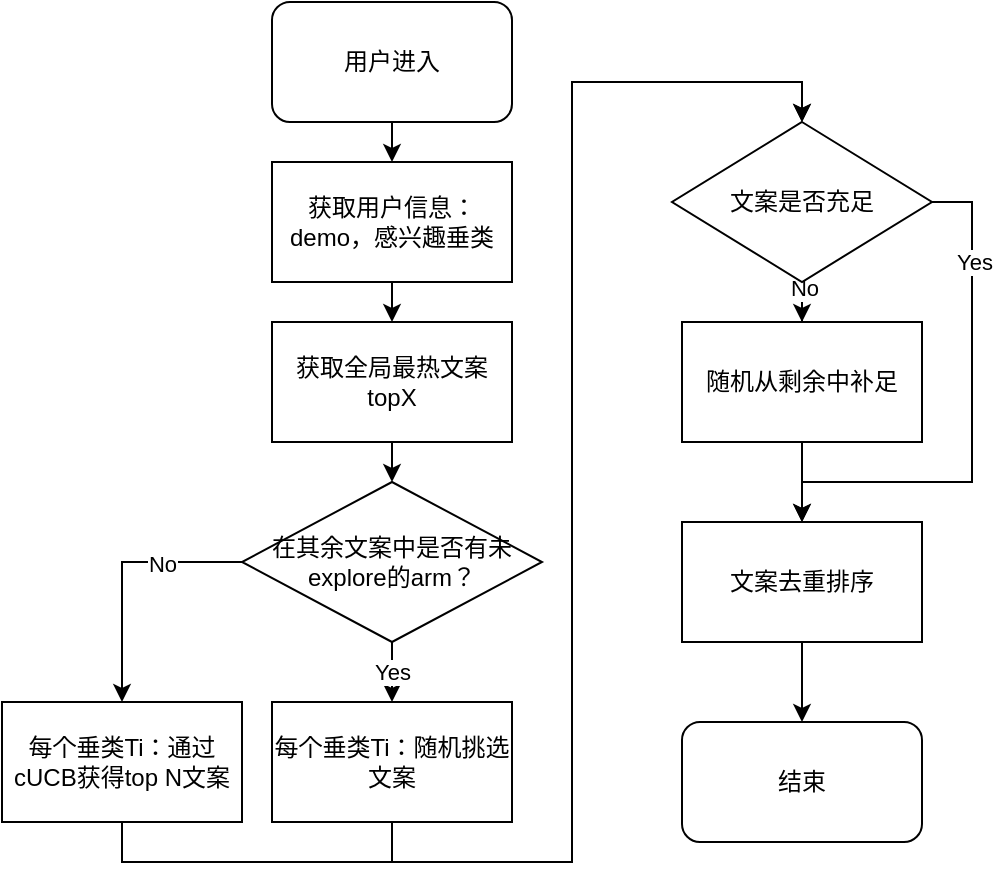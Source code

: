 <mxfile version="14.1.8" type="github">
  <diagram id="IH4JS3uvPxnW-8O2jf27" name="Page-1">
    <mxGraphModel dx="891" dy="614" grid="1" gridSize="10" guides="1" tooltips="1" connect="1" arrows="1" fold="1" page="1" pageScale="1" pageWidth="827" pageHeight="1169" math="0" shadow="0">
      <root>
        <mxCell id="0" />
        <mxCell id="1" parent="0" />
        <mxCell id="hUngqLsS5FqLCYvUKCZo-8" style="edgeStyle=orthogonalEdgeStyle;rounded=0;orthogonalLoop=1;jettySize=auto;html=1;exitX=0.5;exitY=1;exitDx=0;exitDy=0;entryX=0.5;entryY=0;entryDx=0;entryDy=0;" edge="1" parent="1" source="hUngqLsS5FqLCYvUKCZo-1" target="hUngqLsS5FqLCYvUKCZo-2">
          <mxGeometry relative="1" as="geometry" />
        </mxCell>
        <mxCell id="hUngqLsS5FqLCYvUKCZo-1" value="用户进入" style="rounded=1;whiteSpace=wrap;html=1;" vertex="1" parent="1">
          <mxGeometry x="260" y="70" width="120" height="60" as="geometry" />
        </mxCell>
        <mxCell id="hUngqLsS5FqLCYvUKCZo-9" style="edgeStyle=orthogonalEdgeStyle;rounded=0;orthogonalLoop=1;jettySize=auto;html=1;exitX=0.5;exitY=1;exitDx=0;exitDy=0;entryX=0.5;entryY=0;entryDx=0;entryDy=0;" edge="1" parent="1" source="hUngqLsS5FqLCYvUKCZo-2" target="hUngqLsS5FqLCYvUKCZo-16">
          <mxGeometry relative="1" as="geometry" />
        </mxCell>
        <mxCell id="hUngqLsS5FqLCYvUKCZo-2" value="获取用户信息：demo，感兴趣垂类" style="rounded=0;whiteSpace=wrap;html=1;" vertex="1" parent="1">
          <mxGeometry x="260" y="150" width="120" height="60" as="geometry" />
        </mxCell>
        <mxCell id="hUngqLsS5FqLCYvUKCZo-21" style="edgeStyle=orthogonalEdgeStyle;rounded=0;orthogonalLoop=1;jettySize=auto;html=1;exitX=0.5;exitY=1;exitDx=0;exitDy=0;entryX=0.5;entryY=0;entryDx=0;entryDy=0;" edge="1" parent="1" source="hUngqLsS5FqLCYvUKCZo-3" target="hUngqLsS5FqLCYvUKCZo-18">
          <mxGeometry relative="1" as="geometry">
            <Array as="points">
              <mxPoint x="185" y="500" />
              <mxPoint x="410" y="500" />
              <mxPoint x="410" y="110" />
              <mxPoint x="525" y="110" />
            </Array>
          </mxGeometry>
        </mxCell>
        <mxCell id="hUngqLsS5FqLCYvUKCZo-3" value="每个垂类Ti：通过cUCB获得top N文案" style="rounded=0;whiteSpace=wrap;html=1;" vertex="1" parent="1">
          <mxGeometry x="125" y="420" width="120" height="60" as="geometry" />
        </mxCell>
        <mxCell id="hUngqLsS5FqLCYvUKCZo-14" style="edgeStyle=orthogonalEdgeStyle;rounded=0;orthogonalLoop=1;jettySize=auto;html=1;exitX=0.5;exitY=1;exitDx=0;exitDy=0;entryX=0.5;entryY=0;entryDx=0;entryDy=0;" edge="1" parent="1" source="hUngqLsS5FqLCYvUKCZo-4" target="hUngqLsS5FqLCYvUKCZo-13">
          <mxGeometry relative="1" as="geometry" />
        </mxCell>
        <mxCell id="hUngqLsS5FqLCYvUKCZo-4" value="文案去重排序" style="rounded=0;whiteSpace=wrap;html=1;" vertex="1" parent="1">
          <mxGeometry x="465" y="330" width="120" height="60" as="geometry" />
        </mxCell>
        <mxCell id="hUngqLsS5FqLCYvUKCZo-10" value="Yes" style="edgeStyle=orthogonalEdgeStyle;rounded=0;orthogonalLoop=1;jettySize=auto;html=1;exitX=0.5;exitY=1;exitDx=0;exitDy=0;entryX=0.5;entryY=0;entryDx=0;entryDy=0;" edge="1" parent="1" source="hUngqLsS5FqLCYvUKCZo-5" target="hUngqLsS5FqLCYvUKCZo-6">
          <mxGeometry relative="1" as="geometry" />
        </mxCell>
        <mxCell id="hUngqLsS5FqLCYvUKCZo-19" style="edgeStyle=orthogonalEdgeStyle;rounded=0;orthogonalLoop=1;jettySize=auto;html=1;exitX=0;exitY=0.5;exitDx=0;exitDy=0;entryX=0.5;entryY=0;entryDx=0;entryDy=0;" edge="1" parent="1" source="hUngqLsS5FqLCYvUKCZo-5" target="hUngqLsS5FqLCYvUKCZo-3">
          <mxGeometry relative="1" as="geometry" />
        </mxCell>
        <mxCell id="hUngqLsS5FqLCYvUKCZo-20" value="No" style="edgeLabel;html=1;align=center;verticalAlign=middle;resizable=0;points=[];" vertex="1" connectable="0" parent="hUngqLsS5FqLCYvUKCZo-19">
          <mxGeometry x="-0.385" y="1" relative="1" as="geometry">
            <mxPoint as="offset" />
          </mxGeometry>
        </mxCell>
        <mxCell id="hUngqLsS5FqLCYvUKCZo-5" value="在其余文案中是否有未explore的arm？" style="rhombus;whiteSpace=wrap;html=1;" vertex="1" parent="1">
          <mxGeometry x="245" y="310" width="150" height="80" as="geometry" />
        </mxCell>
        <mxCell id="hUngqLsS5FqLCYvUKCZo-22" style="edgeStyle=orthogonalEdgeStyle;rounded=0;orthogonalLoop=1;jettySize=auto;html=1;exitX=0.5;exitY=1;exitDx=0;exitDy=0;entryX=0.5;entryY=0;entryDx=0;entryDy=0;" edge="1" parent="1" source="hUngqLsS5FqLCYvUKCZo-6" target="hUngqLsS5FqLCYvUKCZo-18">
          <mxGeometry relative="1" as="geometry">
            <Array as="points">
              <mxPoint x="320" y="500" />
              <mxPoint x="410" y="500" />
              <mxPoint x="410" y="110" />
              <mxPoint x="525" y="110" />
            </Array>
          </mxGeometry>
        </mxCell>
        <mxCell id="hUngqLsS5FqLCYvUKCZo-6" value="每个垂类Ti：随机挑选文案" style="rounded=0;whiteSpace=wrap;html=1;" vertex="1" parent="1">
          <mxGeometry x="260" y="420" width="120" height="60" as="geometry" />
        </mxCell>
        <mxCell id="hUngqLsS5FqLCYvUKCZo-13" value="结束" style="rounded=1;whiteSpace=wrap;html=1;" vertex="1" parent="1">
          <mxGeometry x="465" y="430" width="120" height="60" as="geometry" />
        </mxCell>
        <mxCell id="hUngqLsS5FqLCYvUKCZo-17" style="edgeStyle=orthogonalEdgeStyle;rounded=0;orthogonalLoop=1;jettySize=auto;html=1;exitX=0.5;exitY=1;exitDx=0;exitDy=0;entryX=0.5;entryY=0;entryDx=0;entryDy=0;" edge="1" parent="1" source="hUngqLsS5FqLCYvUKCZo-16" target="hUngqLsS5FqLCYvUKCZo-5">
          <mxGeometry relative="1" as="geometry" />
        </mxCell>
        <mxCell id="hUngqLsS5FqLCYvUKCZo-16" value="获取全局最热文案topX" style="rounded=0;whiteSpace=wrap;html=1;" vertex="1" parent="1">
          <mxGeometry x="260" y="230" width="120" height="60" as="geometry" />
        </mxCell>
        <mxCell id="hUngqLsS5FqLCYvUKCZo-24" style="edgeStyle=orthogonalEdgeStyle;rounded=0;orthogonalLoop=1;jettySize=auto;html=1;exitX=0.5;exitY=1;exitDx=0;exitDy=0;" edge="1" parent="1" source="hUngqLsS5FqLCYvUKCZo-18" target="hUngqLsS5FqLCYvUKCZo-23">
          <mxGeometry relative="1" as="geometry" />
        </mxCell>
        <mxCell id="hUngqLsS5FqLCYvUKCZo-28" value="No" style="edgeLabel;html=1;align=center;verticalAlign=middle;resizable=0;points=[];" vertex="1" connectable="0" parent="hUngqLsS5FqLCYvUKCZo-24">
          <mxGeometry x="0.433" y="1" relative="1" as="geometry">
            <mxPoint as="offset" />
          </mxGeometry>
        </mxCell>
        <mxCell id="hUngqLsS5FqLCYvUKCZo-25" style="edgeStyle=orthogonalEdgeStyle;rounded=0;orthogonalLoop=1;jettySize=auto;html=1;exitX=1;exitY=0.5;exitDx=0;exitDy=0;entryX=0.5;entryY=0;entryDx=0;entryDy=0;" edge="1" parent="1" source="hUngqLsS5FqLCYvUKCZo-18" target="hUngqLsS5FqLCYvUKCZo-4">
          <mxGeometry relative="1" as="geometry">
            <Array as="points">
              <mxPoint x="610" y="170" />
              <mxPoint x="610" y="310" />
              <mxPoint x="525" y="310" />
            </Array>
          </mxGeometry>
        </mxCell>
        <mxCell id="hUngqLsS5FqLCYvUKCZo-29" value="Yes" style="edgeLabel;html=1;align=center;verticalAlign=middle;resizable=0;points=[];" vertex="1" connectable="0" parent="hUngqLsS5FqLCYvUKCZo-25">
          <mxGeometry x="-0.623" y="1" relative="1" as="geometry">
            <mxPoint as="offset" />
          </mxGeometry>
        </mxCell>
        <mxCell id="hUngqLsS5FqLCYvUKCZo-18" value="文案是否充足" style="rhombus;whiteSpace=wrap;html=1;" vertex="1" parent="1">
          <mxGeometry x="460" y="130" width="130" height="80" as="geometry" />
        </mxCell>
        <mxCell id="hUngqLsS5FqLCYvUKCZo-27" style="edgeStyle=orthogonalEdgeStyle;rounded=0;orthogonalLoop=1;jettySize=auto;html=1;exitX=0.5;exitY=1;exitDx=0;exitDy=0;entryX=0.5;entryY=0;entryDx=0;entryDy=0;" edge="1" parent="1" source="hUngqLsS5FqLCYvUKCZo-23" target="hUngqLsS5FqLCYvUKCZo-4">
          <mxGeometry relative="1" as="geometry" />
        </mxCell>
        <mxCell id="hUngqLsS5FqLCYvUKCZo-23" value="随机从剩余中补足" style="rounded=0;whiteSpace=wrap;html=1;" vertex="1" parent="1">
          <mxGeometry x="465" y="230" width="120" height="60" as="geometry" />
        </mxCell>
      </root>
    </mxGraphModel>
  </diagram>
</mxfile>
